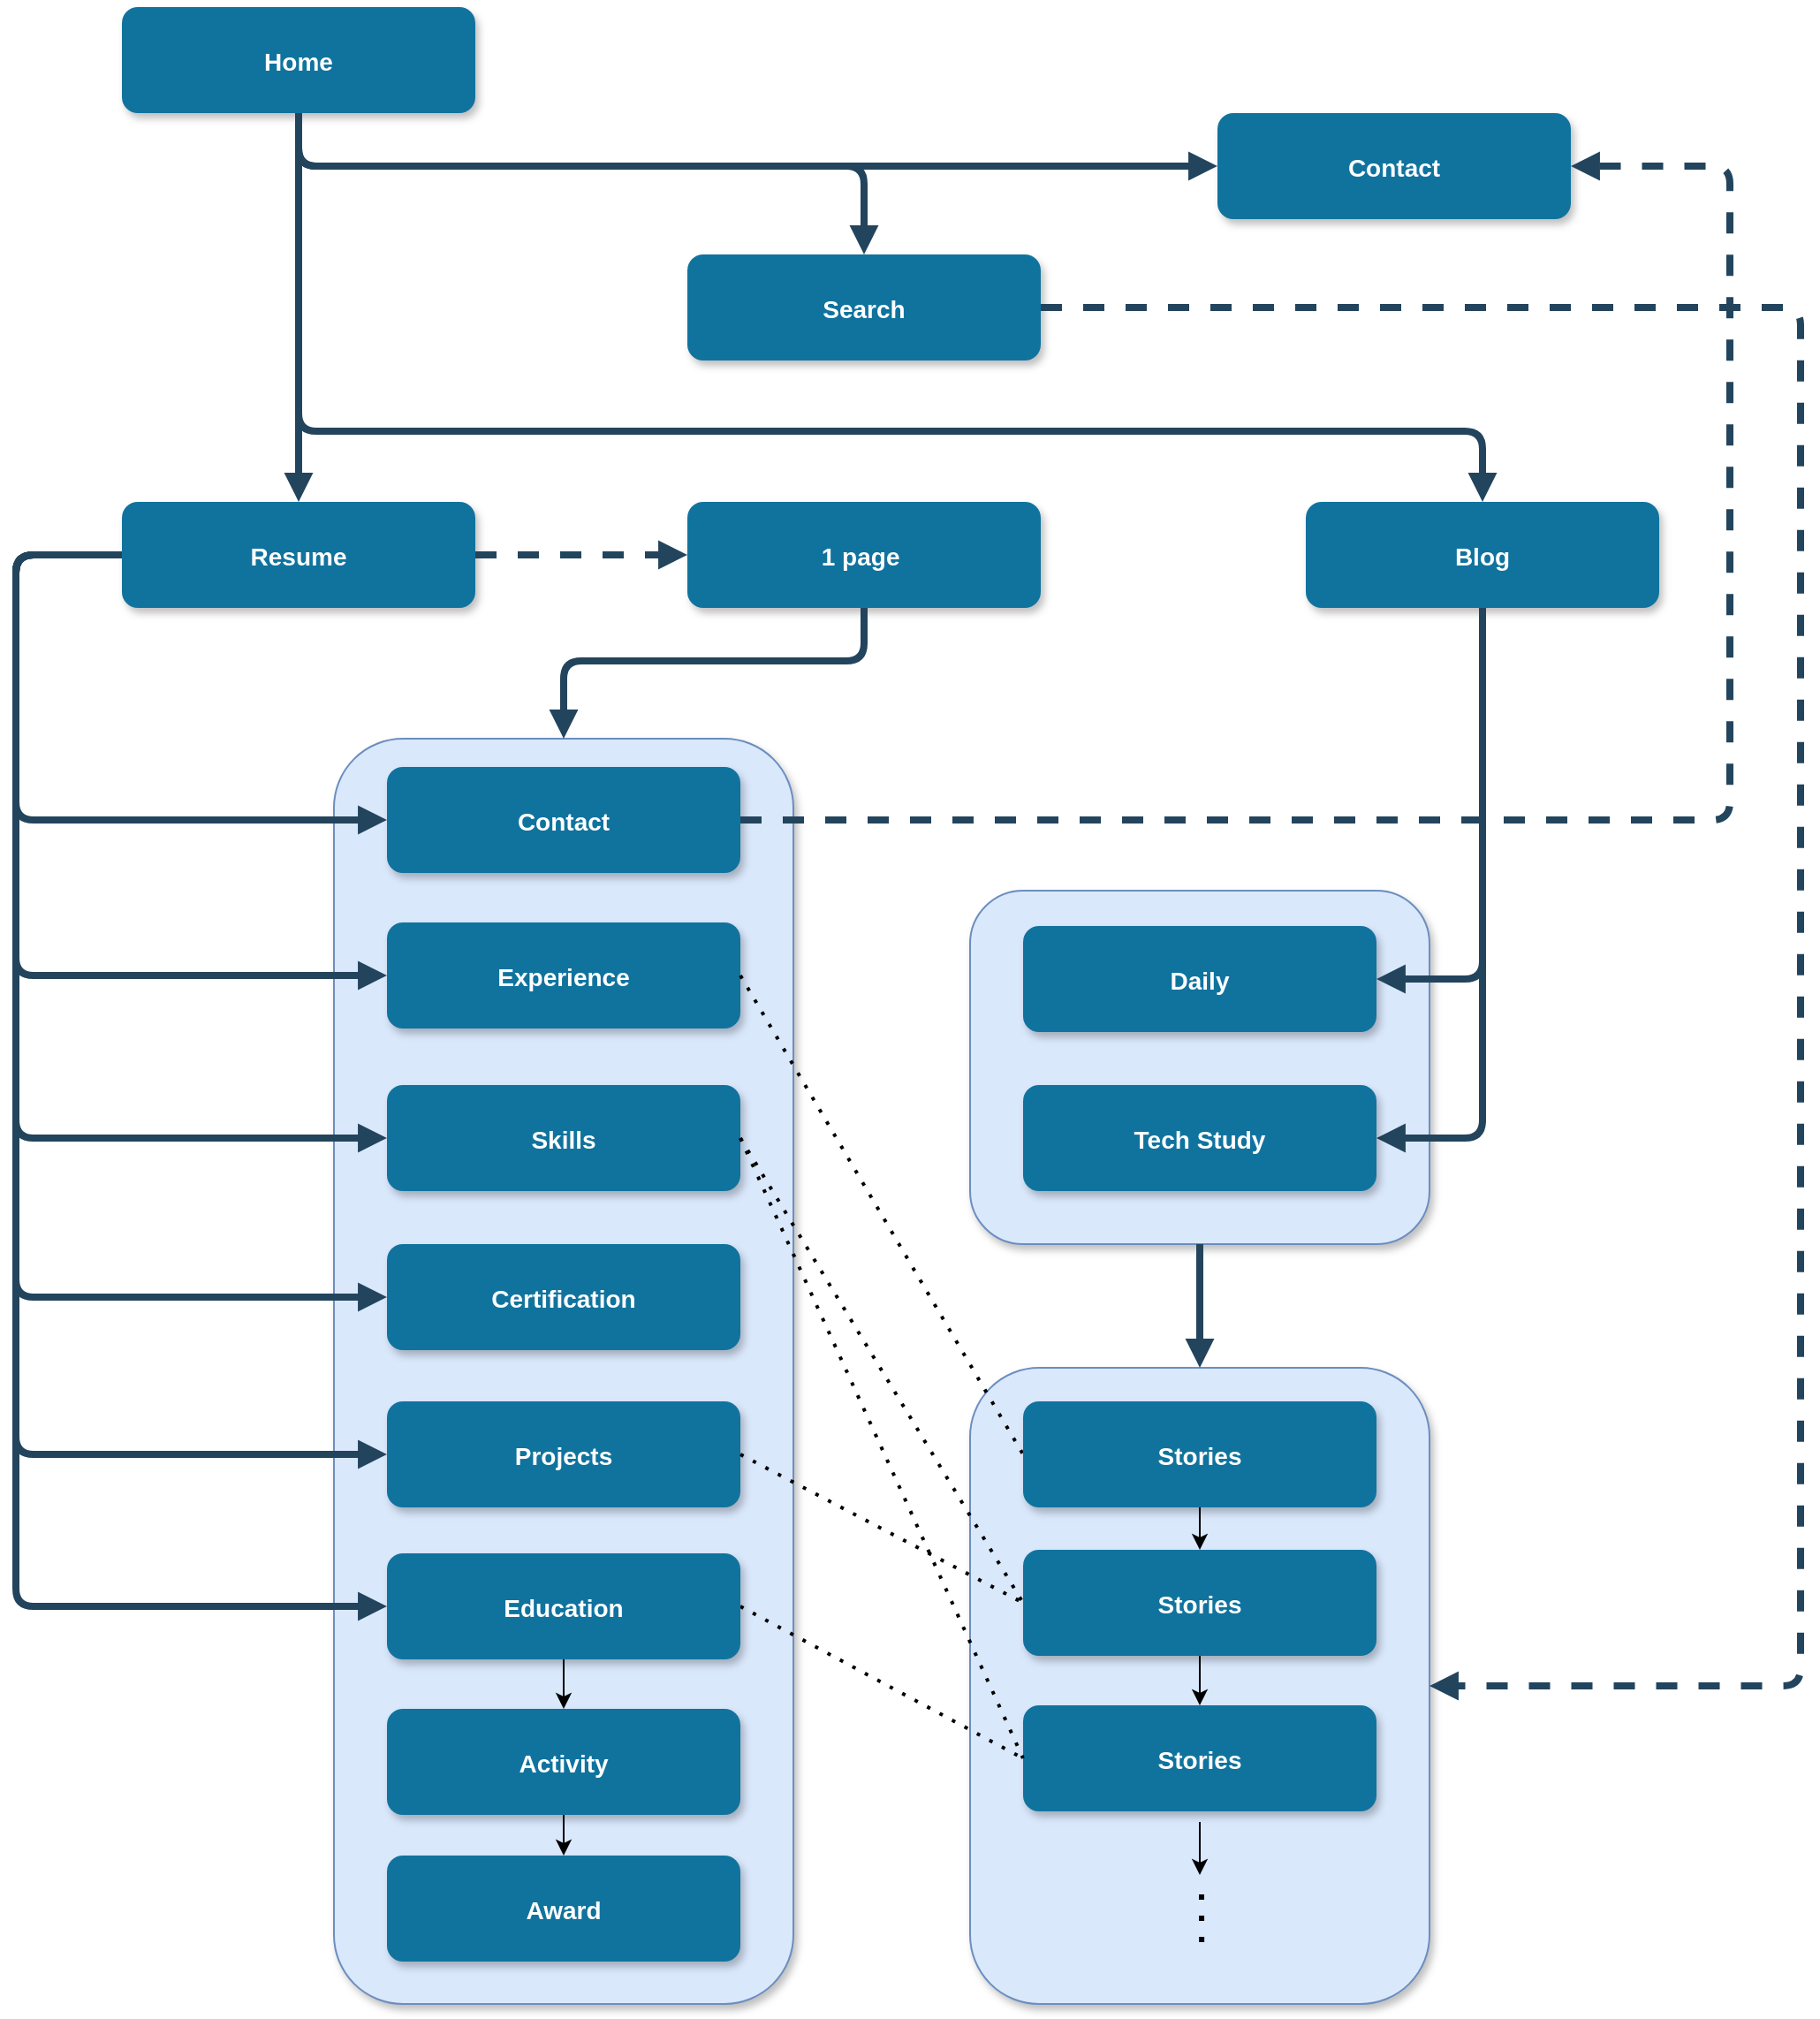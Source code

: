 <mxfile version="20.0.4" type="device"><diagram name="Page-1" id="97916047-d0de-89f5-080d-49f4d83e522f"><mxGraphModel dx="1730" dy="965" grid="1" gridSize="10" guides="1" tooltips="1" connect="1" arrows="1" fold="1" page="1" pageScale="1.5" pageWidth="1169" pageHeight="827" background="none" math="0" shadow="0"><root><mxCell id="0"/><mxCell id="1" parent="0"/><mxCell id="sxb0kImKgOZlEwdFdloy-57" value="" style="rounded=1;fillColor=#dae8fc;strokeColor=#6c8ebf;shadow=1;fontStyle=1;fontSize=14;" vertex="1" parent="1"><mxGeometry x="780" y="860" width="260" height="360" as="geometry"/></mxCell><mxCell id="5bmqR9t0MPW0wnYyZemr-78" value="" style="rounded=1;fillColor=#dae8fc;strokeColor=#6c8ebf;shadow=1;fontStyle=1;fontSize=14;" parent="1" vertex="1"><mxGeometry x="420" y="504" width="260" height="716" as="geometry"/></mxCell><mxCell id="5bmqR9t0MPW0wnYyZemr-83" value="" style="rounded=1;fillColor=#dae8fc;strokeColor=#6c8ebf;shadow=1;fontStyle=1;fontSize=14;" parent="1" vertex="1"><mxGeometry x="780" y="590" width="260" height="200" as="geometry"/></mxCell><mxCell id="2" value="Home" style="rounded=1;fillColor=#10739E;strokeColor=none;shadow=1;gradientColor=none;fontStyle=1;fontColor=#FFFFFF;fontSize=14;" parent="1" vertex="1"><mxGeometry x="300" y="90" width="200" height="60" as="geometry"/></mxCell><mxCell id="8" value="Experience" style="rounded=1;fillColor=#10739E;strokeColor=none;shadow=1;gradientColor=none;fontStyle=1;fontColor=#FFFFFF;fontSize=14;" parent="1" vertex="1"><mxGeometry x="450" y="608" width="200" height="60" as="geometry"/></mxCell><mxCell id="13" value="Skills" style="rounded=1;fillColor=#10739E;strokeColor=none;shadow=1;gradientColor=none;fontStyle=1;fontColor=#FFFFFF;fontSize=14;" parent="1" vertex="1"><mxGeometry x="450" y="700" width="200" height="60" as="geometry"/></mxCell><mxCell id="18" value="Projects" style="rounded=1;fillColor=#10739E;strokeColor=none;shadow=1;gradientColor=none;fontStyle=1;fontColor=#FFFFFF;fontSize=14;" parent="1" vertex="1"><mxGeometry x="450" y="879" width="200" height="60" as="geometry"/></mxCell><mxCell id="23" value="Contact" style="rounded=1;fillColor=#10739E;strokeColor=none;shadow=1;gradientColor=none;fontStyle=1;fontColor=#FFFFFF;fontSize=14;" parent="1" vertex="1"><mxGeometry x="450" y="520" width="200" height="60" as="geometry"/></mxCell><mxCell id="34" value="" style="edgeStyle=elbowEdgeStyle;elbow=vertical;strokeWidth=4;endArrow=block;endFill=1;fontStyle=1;strokeColor=#23445D;exitX=0;exitY=0.5;exitDx=0;exitDy=0;entryX=0;entryY=0.5;entryDx=0;entryDy=0;" parent="1" source="5bmqR9t0MPW0wnYyZemr-56" target="8" edge="1"><mxGeometry x="22" y="165.5" width="100" height="100" as="geometry"><mxPoint x="772" y="405.5" as="sourcePoint"/><mxPoint x="250" y="570" as="targetPoint"/><Array as="points"><mxPoint x="240" y="490"/><mxPoint x="150" y="530"/><mxPoint x="490" y="410"/><mxPoint x="552" y="555.5"/></Array></mxGeometry></mxCell><mxCell id="37" value="" style="edgeStyle=elbowEdgeStyle;elbow=vertical;strokeWidth=4;endArrow=block;endFill=1;fontStyle=1;strokeColor=#23445D;exitX=0;exitY=0.5;exitDx=0;exitDy=0;entryX=0;entryY=0.5;entryDx=0;entryDy=0;" parent="1" source="5bmqR9t0MPW0wnYyZemr-56" target="23" edge="1"><mxGeometry x="22" y="165.5" width="100" height="100" as="geometry"><mxPoint x="772" y="405.5" as="sourcePoint"/><mxPoint x="980" y="610" as="targetPoint"/><Array as="points"><mxPoint x="240" y="500"/><mxPoint x="150" y="660"/><mxPoint x="780" y="490"/><mxPoint x="972" y="555.5"/></Array></mxGeometry></mxCell><mxCell id="54" value="" style="edgeStyle=elbowEdgeStyle;elbow=vertical;strokeWidth=4;endArrow=block;endFill=1;fontStyle=1;strokeColor=#23445D;exitX=0;exitY=0.5;exitDx=0;exitDy=0;entryX=0;entryY=0.5;entryDx=0;entryDy=0;" parent="1" source="5bmqR9t0MPW0wnYyZemr-56" target="13" edge="1"><mxGeometry x="22" y="165.5" width="100" height="100" as="geometry"><mxPoint x="772" y="405.5" as="sourcePoint"/><mxPoint x="270" y="670" as="targetPoint"/><Array as="points"><mxPoint x="240" y="520"/><mxPoint x="150" y="550"/><mxPoint x="440" y="490"/><mxPoint x="652" y="555.5"/></Array></mxGeometry></mxCell><mxCell id="55" value="" style="edgeStyle=elbowEdgeStyle;elbow=vertical;strokeWidth=4;endArrow=block;endFill=1;fontStyle=1;strokeColor=#23445D;exitX=0;exitY=0.5;exitDx=0;exitDy=0;entryX=0;entryY=0.5;entryDx=0;entryDy=0;" parent="1" source="5bmqR9t0MPW0wnYyZemr-56" target="18" edge="1"><mxGeometry x="22" y="165.5" width="100" height="100" as="geometry"><mxPoint x="530" y="380" as="sourcePoint"/><mxPoint x="122" y="165.5" as="targetPoint"/><Array as="points"><mxPoint x="240" y="570"/><mxPoint x="150" y="640"/><mxPoint x="942" y="555.5"/></Array></mxGeometry></mxCell><mxCell id="5bmqR9t0MPW0wnYyZemr-55" value="" style="edgeStyle=elbowEdgeStyle;elbow=vertical;strokeWidth=4;endArrow=block;endFill=1;fontStyle=1;strokeColor=#23445D;startArrow=none;entryX=1;entryY=0.5;entryDx=0;entryDy=0;exitX=0.5;exitY=1;exitDx=0;exitDy=0;" parent="1" source="7" target="5bmqR9t0MPW0wnYyZemr-71" edge="1"><mxGeometry x="420" y="165.5" width="100" height="100" as="geometry"><mxPoint x="1420" y="330" as="sourcePoint"/><mxPoint x="1590" y="590" as="targetPoint"/><Array as="points"><mxPoint x="1050" y="730"/><mxPoint x="1520" y="600"/><mxPoint x="760" y="410"/><mxPoint x="1590" y="400"/><mxPoint x="1370" y="555.5"/></Array></mxGeometry></mxCell><mxCell id="5bmqR9t0MPW0wnYyZemr-56" value="Resume" style="rounded=1;fillColor=#10739E;strokeColor=none;shadow=1;gradientColor=none;fontStyle=1;fontColor=#FFFFFF;fontSize=14;" parent="1" vertex="1"><mxGeometry x="300" y="370" width="200" height="60" as="geometry"/></mxCell><mxCell id="5bmqR9t0MPW0wnYyZemr-62" value="" style="edgeStyle=elbowEdgeStyle;elbow=vertical;strokeWidth=4;endArrow=block;endFill=1;fontStyle=1;strokeColor=#23445D;exitX=0.5;exitY=1;exitDx=0;exitDy=0;entryX=0.5;entryY=0;entryDx=0;entryDy=0;" parent="1" source="2" target="5bmqR9t0MPW0wnYyZemr-56" edge="1"><mxGeometry x="430" y="175.5" width="100" height="100" as="geometry"><mxPoint x="1210" y="390" as="sourcePoint"/><mxPoint x="1600" y="625.5" as="targetPoint"/><Array as="points"><mxPoint x="310" y="310"/><mxPoint x="1600" y="410"/><mxPoint x="1380" y="565.5"/></Array></mxGeometry></mxCell><mxCell id="5bmqR9t0MPW0wnYyZemr-63" value="" style="edgeStyle=elbowEdgeStyle;elbow=vertical;strokeWidth=4;endArrow=block;endFill=1;fontStyle=1;dashed=1;strokeColor=#23445D;exitX=1;exitY=0.5;exitDx=0;exitDy=0;entryX=0;entryY=0.5;entryDx=0;entryDy=0;" parent="1" source="5bmqR9t0MPW0wnYyZemr-56" target="5bmqR9t0MPW0wnYyZemr-64" edge="1"><mxGeometry x="32" y="175.5" width="100" height="100" as="geometry"><mxPoint x="350" y="420" as="sourcePoint"/><mxPoint x="350" y="390" as="targetPoint"/><Array as="points"/></mxGeometry></mxCell><mxCell id="5bmqR9t0MPW0wnYyZemr-64" value="1 page " style="rounded=1;fillColor=#10739E;strokeColor=none;shadow=1;gradientColor=none;fontStyle=1;fontColor=#FFFFFF;fontSize=14;" parent="1" vertex="1"><mxGeometry x="620" y="370" width="200" height="60" as="geometry"/></mxCell><mxCell id="5bmqR9t0MPW0wnYyZemr-65" value="" style="edgeStyle=elbowEdgeStyle;elbow=vertical;strokeWidth=4;endArrow=block;endFill=1;fontStyle=1;strokeColor=#23445D;entryX=0.5;entryY=0;entryDx=0;entryDy=0;exitX=0.5;exitY=1;exitDx=0;exitDy=0;" parent="1" source="2" target="7" edge="1"><mxGeometry x="440" y="185.5" width="100" height="100" as="geometry"><mxPoint x="770" y="270" as="sourcePoint"/><mxPoint x="930" y="380" as="targetPoint"/><Array as="points"><mxPoint x="820" y="330"/><mxPoint x="890" y="340"/><mxPoint x="782" y="350"/><mxPoint x="1610" y="420"/><mxPoint x="1390" y="575.5"/></Array></mxGeometry></mxCell><mxCell id="7" value="Blog" style="rounded=1;fillColor=#10739E;strokeColor=none;shadow=1;gradientColor=none;fontStyle=1;fontColor=#FFFFFF;fontSize=14;" parent="1" vertex="1"><mxGeometry x="970" y="370" width="200" height="60" as="geometry"/></mxCell><mxCell id="5bmqR9t0MPW0wnYyZemr-67" value="" style="edgeStyle=elbowEdgeStyle;elbow=vertical;strokeWidth=4;endArrow=block;endFill=1;fontStyle=1;strokeColor=#23445D;exitX=0;exitY=0.5;exitDx=0;exitDy=0;entryX=0;entryY=0.5;entryDx=0;entryDy=0;" parent="1" source="5bmqR9t0MPW0wnYyZemr-56" target="5bmqR9t0MPW0wnYyZemr-101" edge="1"><mxGeometry x="32" y="175.5" width="100" height="100" as="geometry"><mxPoint x="582" y="450" as="sourcePoint"/><mxPoint x="450" y="910" as="targetPoint"/><Array as="points"><mxPoint x="240" y="500"/><mxPoint x="240" y="610"/><mxPoint x="830" y="490"/><mxPoint x="952" y="565.5"/></Array></mxGeometry></mxCell><mxCell id="5bmqR9t0MPW0wnYyZemr-70" value="Daily" style="rounded=1;fillColor=#10739E;strokeColor=none;shadow=1;gradientColor=none;fontStyle=1;fontColor=#FFFFFF;fontSize=14;" parent="1" vertex="1"><mxGeometry x="810" y="610" width="200" height="60" as="geometry"/></mxCell><mxCell id="5bmqR9t0MPW0wnYyZemr-71" value="Tech Study" style="rounded=1;fillColor=#10739E;strokeColor=none;shadow=1;gradientColor=none;fontStyle=1;fontColor=#FFFFFF;fontSize=14;" parent="1" vertex="1"><mxGeometry x="810" y="700" width="200" height="60" as="geometry"/></mxCell><mxCell id="5bmqR9t0MPW0wnYyZemr-73" value="" style="edgeStyle=elbowEdgeStyle;elbow=vertical;strokeWidth=4;endArrow=block;endFill=1;fontStyle=1;strokeColor=#23445D;startArrow=none;exitX=0.5;exitY=1;exitDx=0;exitDy=0;entryX=1;entryY=0.5;entryDx=0;entryDy=0;" parent="1" source="7" target="5bmqR9t0MPW0wnYyZemr-70" edge="1"><mxGeometry x="440" y="471" width="100" height="100" as="geometry"><mxPoint x="1280" y="745.5" as="sourcePoint"/><mxPoint x="1190" y="630" as="targetPoint"/><Array as="points"><mxPoint x="1050" y="640"/><mxPoint x="1090" y="490"/><mxPoint x="1280" y="500"/><mxPoint x="1540" y="905.5"/><mxPoint x="780" y="715.5"/><mxPoint x="1610" y="705.5"/><mxPoint x="1390" y="861"/></Array></mxGeometry></mxCell><mxCell id="5bmqR9t0MPW0wnYyZemr-77" value="" style="edgeStyle=elbowEdgeStyle;elbow=vertical;strokeWidth=4;endArrow=block;endFill=1;fontStyle=1;strokeColor=#23445D;exitX=0.5;exitY=1;exitDx=0;exitDy=0;entryX=0.5;entryY=0;entryDx=0;entryDy=0;" parent="1" source="5bmqR9t0MPW0wnYyZemr-64" target="5bmqR9t0MPW0wnYyZemr-78" edge="1"><mxGeometry x="32" y="175.5" width="100" height="100" as="geometry"><mxPoint x="310" y="410" as="sourcePoint"/><mxPoint x="550" y="490" as="targetPoint"/><Array as="points"><mxPoint x="640" y="460"/><mxPoint x="160" y="540"/><mxPoint x="500" y="420"/><mxPoint x="562" y="565.5"/></Array></mxGeometry></mxCell><mxCell id="5bmqR9t0MPW0wnYyZemr-84" value="" style="endArrow=none;dashed=1;html=1;dashPattern=1 3;strokeWidth=2;rounded=0;exitX=1;exitY=0.5;exitDx=0;exitDy=0;entryX=0;entryY=0.5;entryDx=0;entryDy=0;" parent="1" source="8" target="sxb0kImKgOZlEwdFdloy-58" edge="1"><mxGeometry width="50" height="50" relative="1" as="geometry"><mxPoint x="680" y="600" as="sourcePoint"/><mxPoint x="730" y="550" as="targetPoint"/></mxGeometry></mxCell><mxCell id="5bmqR9t0MPW0wnYyZemr-85" value="" style="endArrow=none;dashed=1;html=1;dashPattern=1 3;strokeWidth=2;rounded=0;exitX=1;exitY=0.5;exitDx=0;exitDy=0;entryX=0;entryY=0.5;entryDx=0;entryDy=0;" parent="1" source="13" target="sxb0kImKgOZlEwdFdloy-59" edge="1"><mxGeometry width="50" height="50" relative="1" as="geometry"><mxPoint x="680" y="600" as="sourcePoint"/><mxPoint x="730" y="550" as="targetPoint"/></mxGeometry></mxCell><mxCell id="5bmqR9t0MPW0wnYyZemr-86" value="" style="endArrow=none;dashed=1;html=1;dashPattern=1 3;strokeWidth=2;rounded=0;exitX=1;exitY=0.5;exitDx=0;exitDy=0;entryX=0;entryY=0.5;entryDx=0;entryDy=0;" parent="1" source="18" target="sxb0kImKgOZlEwdFdloy-59" edge="1"><mxGeometry width="50" height="50" relative="1" as="geometry"><mxPoint x="680" y="600" as="sourcePoint"/><mxPoint x="730" y="550" as="targetPoint"/></mxGeometry></mxCell><mxCell id="5bmqR9t0MPW0wnYyZemr-87" value="" style="endArrow=none;dashed=1;html=1;dashPattern=1 3;strokeWidth=2;rounded=0;entryX=0;entryY=0.5;entryDx=0;entryDy=0;exitX=1;exitY=0.5;exitDx=0;exitDy=0;" parent="1" source="5bmqR9t0MPW0wnYyZemr-101" target="sxb0kImKgOZlEwdFdloy-60" edge="1"><mxGeometry width="50" height="50" relative="1" as="geometry"><mxPoint x="770" y="920" as="sourcePoint"/><mxPoint x="870" y="520" as="targetPoint"/></mxGeometry></mxCell><mxCell id="5bmqR9t0MPW0wnYyZemr-88" value="Search" style="rounded=1;fillColor=#10739E;strokeColor=none;shadow=1;gradientColor=none;fontStyle=1;fontColor=#FFFFFF;fontSize=14;" parent="1" vertex="1"><mxGeometry x="620" y="230" width="200" height="60" as="geometry"/></mxCell><mxCell id="5bmqR9t0MPW0wnYyZemr-92" value="" style="edgeStyle=elbowEdgeStyle;elbow=vertical;strokeWidth=4;endArrow=block;endFill=1;fontStyle=1;dashed=1;strokeColor=#23445D;exitX=1;exitY=0.5;exitDx=0;exitDy=0;entryX=1;entryY=0.5;entryDx=0;entryDy=0;" parent="1" source="5bmqR9t0MPW0wnYyZemr-88" target="sxb0kImKgOZlEwdFdloy-57" edge="1"><mxGeometry x="792" y="65.5" width="100" height="100" as="geometry"><mxPoint x="1260" y="290" as="sourcePoint"/><mxPoint x="1380" y="290" as="targetPoint"/><Array as="points"><mxPoint x="1250" y="650"/><mxPoint x="1260" y="600"/><mxPoint x="830" y="300"/><mxPoint x="840" y="310"/><mxPoint x="1130" y="300"/><mxPoint x="1340" y="320"/><mxPoint x="1040" y="320"/><mxPoint x="1220" y="320"/><mxPoint x="920" y="300"/><mxPoint x="1210" y="380"/><mxPoint x="1260" y="630"/></Array></mxGeometry></mxCell><mxCell id="5bmqR9t0MPW0wnYyZemr-94" value="Contact" style="rounded=1;fillColor=#10739E;strokeColor=none;shadow=1;gradientColor=none;fontStyle=1;fontColor=#FFFFFF;fontSize=14;" parent="1" vertex="1"><mxGeometry x="920" y="150" width="200" height="60" as="geometry"/></mxCell><mxCell id="5bmqR9t0MPW0wnYyZemr-95" value="" style="edgeStyle=elbowEdgeStyle;elbow=vertical;strokeWidth=4;endArrow=block;endFill=1;fontStyle=1;dashed=1;strokeColor=#23445D;entryX=1;entryY=0.5;entryDx=0;entryDy=0;exitX=1;exitY=0.5;exitDx=0;exitDy=0;" parent="1" source="23" target="5bmqR9t0MPW0wnYyZemr-94" edge="1"><mxGeometry x="802" y="75.5" width="100" height="100" as="geometry"><mxPoint x="800" y="870" as="sourcePoint"/><mxPoint x="920" y="560" as="targetPoint"/><Array as="points"><mxPoint x="1210" y="570"/><mxPoint x="1070" y="930"/><mxPoint x="1140" y="310"/><mxPoint x="1350" y="330"/><mxPoint x="1050" y="330"/><mxPoint x="1230" y="330"/><mxPoint x="930" y="310"/><mxPoint x="1220" y="390"/><mxPoint x="1270" y="640"/></Array></mxGeometry></mxCell><mxCell id="5bmqR9t0MPW0wnYyZemr-96" value="" style="edgeStyle=elbowEdgeStyle;elbow=vertical;strokeWidth=4;endArrow=block;endFill=1;fontStyle=1;strokeColor=#23445D;exitX=0.5;exitY=1;exitDx=0;exitDy=0;entryX=0.5;entryY=0;entryDx=0;entryDy=0;" parent="1" source="2" target="5bmqR9t0MPW0wnYyZemr-88" edge="1"><mxGeometry x="490" y="-20" width="100" height="100" as="geometry"><mxPoint x="450" y="60" as="sourcePoint"/><mxPoint x="860" y="160" as="targetPoint"/><Array as="points"><mxPoint x="650" y="180"/><mxPoint x="940" y="134.5"/><mxPoint x="832" y="144.5"/><mxPoint x="1660" y="214.5"/><mxPoint x="1440" y="370"/></Array></mxGeometry></mxCell><mxCell id="5bmqR9t0MPW0wnYyZemr-97" value="" style="edgeStyle=elbowEdgeStyle;elbow=vertical;strokeWidth=4;endArrow=block;endFill=1;fontStyle=1;strokeColor=#23445D;entryX=0;entryY=0.5;entryDx=0;entryDy=0;exitX=0.5;exitY=1;exitDx=0;exitDy=0;" parent="1" source="2" target="5bmqR9t0MPW0wnYyZemr-94" edge="1"><mxGeometry x="500" y="-10" width="100" height="100" as="geometry"><mxPoint x="690" y="130" as="sourcePoint"/><mxPoint x="720" y="215.5" as="targetPoint"/><Array as="points"><mxPoint x="720" y="180"/><mxPoint x="950" y="144.5"/><mxPoint x="842" y="154.5"/><mxPoint x="1670" y="224.5"/><mxPoint x="1450" y="380"/></Array></mxGeometry></mxCell><mxCell id="5bmqR9t0MPW0wnYyZemr-104" style="edgeStyle=orthogonalEdgeStyle;rounded=0;orthogonalLoop=1;jettySize=auto;html=1;" parent="1" source="5bmqR9t0MPW0wnYyZemr-98" target="5bmqR9t0MPW0wnYyZemr-99" edge="1"><mxGeometry relative="1" as="geometry"/></mxCell><mxCell id="5bmqR9t0MPW0wnYyZemr-98" value="Activity" style="rounded=1;fillColor=#10739E;strokeColor=none;shadow=1;gradientColor=none;fontStyle=1;fontColor=#FFFFFF;fontSize=14;" parent="1" vertex="1"><mxGeometry x="450" y="1053" width="200" height="60" as="geometry"/></mxCell><mxCell id="5bmqR9t0MPW0wnYyZemr-99" value="Award" style="rounded=1;fillColor=#10739E;strokeColor=none;shadow=1;gradientColor=none;fontStyle=1;fontColor=#FFFFFF;fontSize=14;" parent="1" vertex="1"><mxGeometry x="450" y="1136" width="200" height="60" as="geometry"/></mxCell><mxCell id="5bmqR9t0MPW0wnYyZemr-103" style="edgeStyle=orthogonalEdgeStyle;rounded=0;orthogonalLoop=1;jettySize=auto;html=1;exitX=0.5;exitY=1;exitDx=0;exitDy=0;entryX=0.5;entryY=0;entryDx=0;entryDy=0;" parent="1" source="5bmqR9t0MPW0wnYyZemr-101" target="5bmqR9t0MPW0wnYyZemr-98" edge="1"><mxGeometry relative="1" as="geometry"/></mxCell><mxCell id="5bmqR9t0MPW0wnYyZemr-101" value="Education" style="rounded=1;fillColor=#10739E;strokeColor=none;shadow=1;gradientColor=none;fontStyle=1;fontColor=#FFFFFF;fontSize=14;" parent="1" vertex="1"><mxGeometry x="450" y="965" width="200" height="60" as="geometry"/></mxCell><mxCell id="sxb0kImKgOZlEwdFdloy-55" value="Certification" style="rounded=1;fillColor=#10739E;strokeColor=none;shadow=1;gradientColor=none;fontStyle=1;fontColor=#FFFFFF;fontSize=14;" vertex="1" parent="1"><mxGeometry x="450" y="790" width="200" height="60" as="geometry"/></mxCell><mxCell id="sxb0kImKgOZlEwdFdloy-56" value="" style="edgeStyle=elbowEdgeStyle;elbow=vertical;strokeWidth=4;endArrow=block;endFill=1;fontStyle=1;strokeColor=#23445D;exitX=0;exitY=0.5;exitDx=0;exitDy=0;entryX=0;entryY=0.5;entryDx=0;entryDy=0;" edge="1" parent="1" source="5bmqR9t0MPW0wnYyZemr-56" target="sxb0kImKgOZlEwdFdloy-55"><mxGeometry x="32" y="175.5" width="100" height="100" as="geometry"><mxPoint x="310" y="410" as="sourcePoint"/><mxPoint x="460" y="740" as="targetPoint"/><Array as="points"><mxPoint x="240" y="610"/><mxPoint x="160" y="560"/><mxPoint x="450" y="500"/><mxPoint x="662" y="565.5"/></Array></mxGeometry></mxCell><mxCell id="sxb0kImKgOZlEwdFdloy-65" style="edgeStyle=orthogonalEdgeStyle;rounded=0;orthogonalLoop=1;jettySize=auto;html=1;exitX=0.5;exitY=1;exitDx=0;exitDy=0;entryX=0.5;entryY=0;entryDx=0;entryDy=0;" edge="1" parent="1" source="sxb0kImKgOZlEwdFdloy-58" target="sxb0kImKgOZlEwdFdloy-59"><mxGeometry relative="1" as="geometry"/></mxCell><mxCell id="sxb0kImKgOZlEwdFdloy-58" value="Stories" style="rounded=1;fillColor=#10739E;strokeColor=none;shadow=1;gradientColor=none;fontStyle=1;fontColor=#FFFFFF;fontSize=14;" vertex="1" parent="1"><mxGeometry x="810" y="879" width="200" height="60" as="geometry"/></mxCell><mxCell id="sxb0kImKgOZlEwdFdloy-64" style="edgeStyle=orthogonalEdgeStyle;rounded=0;orthogonalLoop=1;jettySize=auto;html=1;exitX=0.5;exitY=1;exitDx=0;exitDy=0;entryX=0.5;entryY=0;entryDx=0;entryDy=0;" edge="1" parent="1" source="sxb0kImKgOZlEwdFdloy-59" target="sxb0kImKgOZlEwdFdloy-60"><mxGeometry relative="1" as="geometry"/></mxCell><mxCell id="sxb0kImKgOZlEwdFdloy-59" value="Stories" style="rounded=1;fillColor=#10739E;strokeColor=none;shadow=1;gradientColor=none;fontStyle=1;fontColor=#FFFFFF;fontSize=14;" vertex="1" parent="1"><mxGeometry x="810" y="963" width="200" height="60" as="geometry"/></mxCell><mxCell id="sxb0kImKgOZlEwdFdloy-61" style="edgeStyle=orthogonalEdgeStyle;rounded=0;orthogonalLoop=1;jettySize=auto;html=1;exitX=0.5;exitY=1;exitDx=0;exitDy=0;" edge="1" parent="1"><mxGeometry relative="1" as="geometry"><mxPoint x="910" y="1147" as="targetPoint"/><mxPoint x="910" y="1117" as="sourcePoint"/></mxGeometry></mxCell><mxCell id="sxb0kImKgOZlEwdFdloy-60" value="Stories" style="rounded=1;fillColor=#10739E;strokeColor=none;shadow=1;gradientColor=none;fontStyle=1;fontColor=#FFFFFF;fontSize=14;" vertex="1" parent="1"><mxGeometry x="810" y="1051" width="200" height="60" as="geometry"/></mxCell><mxCell id="sxb0kImKgOZlEwdFdloy-63" value="" style="edgeStyle=elbowEdgeStyle;elbow=vertical;strokeWidth=4;endArrow=block;endFill=1;fontStyle=1;strokeColor=#23445D;exitX=0.5;exitY=1;exitDx=0;exitDy=0;entryX=0.5;entryY=0;entryDx=0;entryDy=0;" edge="1" parent="1" source="5bmqR9t0MPW0wnYyZemr-83" target="sxb0kImKgOZlEwdFdloy-57"><mxGeometry x="802" y="521.5" width="100" height="100" as="geometry"><mxPoint x="1490" y="776" as="sourcePoint"/><mxPoint x="1320" y="850" as="targetPoint"/><Array as="points"><mxPoint x="900" y="820"/><mxPoint x="930" y="886"/><mxPoint x="1270" y="766"/><mxPoint x="1332" y="911.5"/></Array></mxGeometry></mxCell><mxCell id="sxb0kImKgOZlEwdFdloy-67" value="" style="endArrow=none;dashed=1;html=1;dashPattern=1 3;strokeWidth=3;rounded=0;exitX=1;exitY=0.5;exitDx=0;exitDy=0;entryX=0.458;entryY=0.972;entryDx=0;entryDy=0;entryPerimeter=0;" edge="1" parent="1"><mxGeometry width="50" height="50" relative="1" as="geometry"><mxPoint x="911" y="1158.0" as="sourcePoint"/><mxPoint x="911.08" y="1185.92" as="targetPoint"/></mxGeometry></mxCell><mxCell id="sxb0kImKgOZlEwdFdloy-69" value="" style="endArrow=none;dashed=1;html=1;dashPattern=1 3;strokeWidth=2;rounded=0;exitX=1;exitY=0.5;exitDx=0;exitDy=0;entryX=0;entryY=0.5;entryDx=0;entryDy=0;" edge="1" parent="1" source="13" target="sxb0kImKgOZlEwdFdloy-60"><mxGeometry width="50" height="50" relative="1" as="geometry"><mxPoint x="660" y="740" as="sourcePoint"/><mxPoint x="820" y="1003" as="targetPoint"/></mxGeometry></mxCell></root></mxGraphModel></diagram></mxfile>